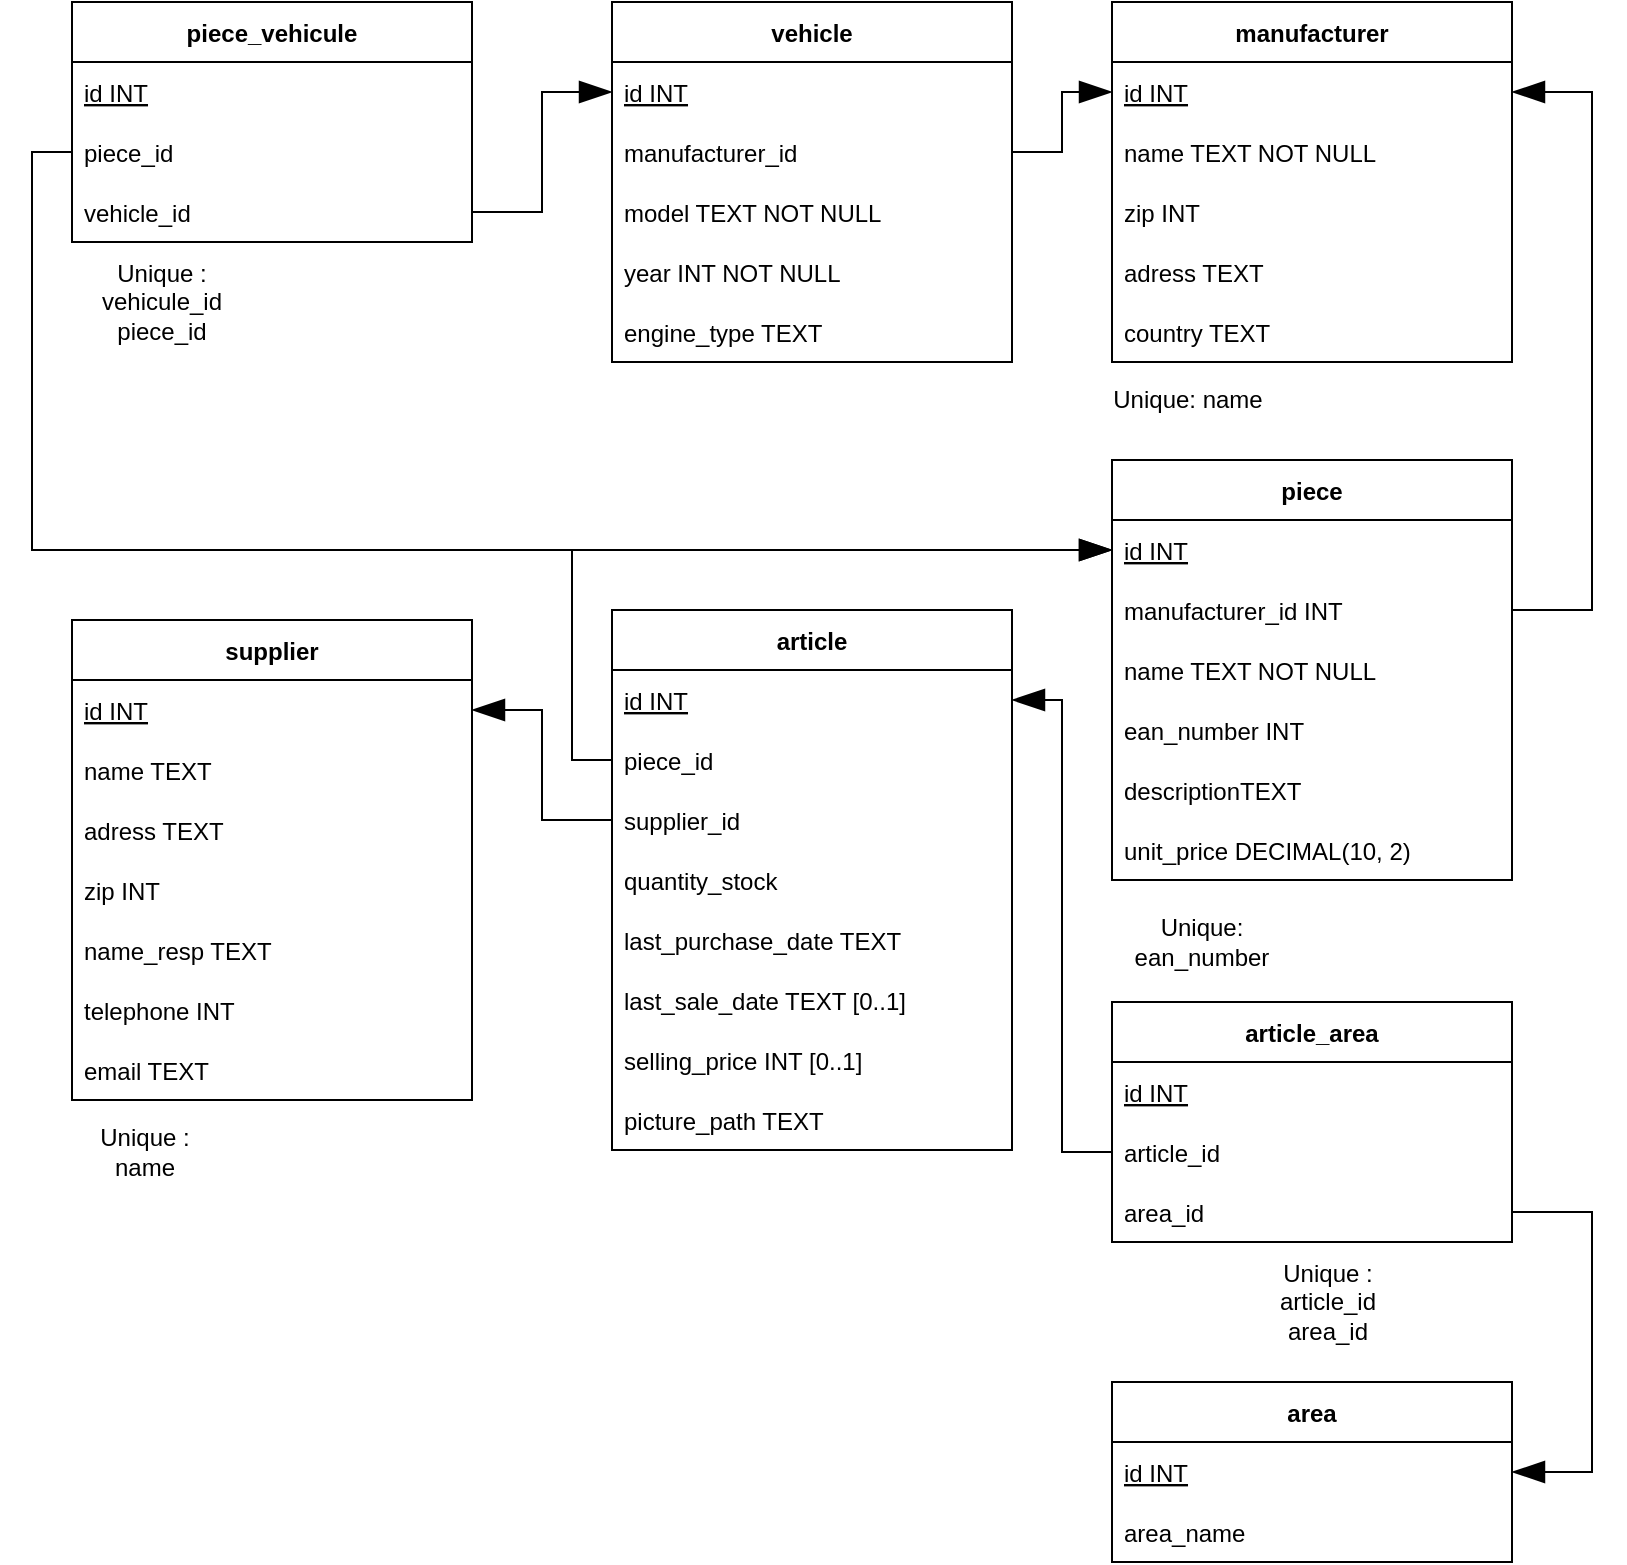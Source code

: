 <mxfile version="15.3.5" type="device"><diagram id="K7fwvD37myLbBK34IP3K" name="Page-1"><mxGraphModel dx="1916" dy="1979" grid="1" gridSize="10" guides="1" tooltips="1" connect="1" arrows="1" fold="1" page="1" pageScale="1" pageWidth="827" pageHeight="1169" math="0" shadow="0"><root><mxCell id="0"/><mxCell id="1" parent="0"/><mxCell id="apC2L8u3RkYpDAEfLvdf-6" value="supplier" style="swimlane;fontStyle=1;childLayout=stackLayout;horizontal=1;startSize=30;horizontalStack=0;resizeParent=1;resizeParentMax=0;resizeLast=0;collapsible=1;marginBottom=0;hachureGap=4;pointerEvents=0;" parent="1" vertex="1"><mxGeometry x="-783" y="-821" width="200" height="240" as="geometry"/></mxCell><mxCell id="s06XaEyw6MpYs0pQ0eKk-23" value="id INT" style="text;strokeColor=none;fillColor=none;align=left;verticalAlign=middle;spacingLeft=4;spacingRight=4;overflow=hidden;points=[[0,0.5],[1,0.5]];portConstraint=eastwest;rotatable=0;fontStyle=4" parent="apC2L8u3RkYpDAEfLvdf-6" vertex="1"><mxGeometry y="30" width="200" height="30" as="geometry"/></mxCell><mxCell id="apC2L8u3RkYpDAEfLvdf-8" value="name TEXT" style="text;strokeColor=none;fillColor=none;align=left;verticalAlign=middle;spacingLeft=4;spacingRight=4;overflow=hidden;points=[[0,0.5],[1,0.5]];portConstraint=eastwest;rotatable=0;" parent="apC2L8u3RkYpDAEfLvdf-6" vertex="1"><mxGeometry y="60" width="200" height="30" as="geometry"/></mxCell><mxCell id="apC2L8u3RkYpDAEfLvdf-9" value="adress TEXT" style="text;strokeColor=none;fillColor=none;align=left;verticalAlign=middle;spacingLeft=4;spacingRight=4;overflow=hidden;points=[[0,0.5],[1,0.5]];portConstraint=eastwest;rotatable=0;" parent="apC2L8u3RkYpDAEfLvdf-6" vertex="1"><mxGeometry y="90" width="200" height="30" as="geometry"/></mxCell><mxCell id="xvgk28yGfG5fPUd4rJ-r-1" value="zip INT" style="text;strokeColor=none;fillColor=none;align=left;verticalAlign=middle;spacingLeft=4;spacingRight=4;overflow=hidden;points=[[0,0.5],[1,0.5]];portConstraint=eastwest;rotatable=0;" parent="apC2L8u3RkYpDAEfLvdf-6" vertex="1"><mxGeometry y="120" width="200" height="30" as="geometry"/></mxCell><mxCell id="apC2L8u3RkYpDAEfLvdf-10" value="name_resp TEXT " style="text;strokeColor=none;fillColor=none;align=left;verticalAlign=middle;spacingLeft=4;spacingRight=4;overflow=hidden;points=[[0,0.5],[1,0.5]];portConstraint=eastwest;rotatable=0;" parent="apC2L8u3RkYpDAEfLvdf-6" vertex="1"><mxGeometry y="150" width="200" height="30" as="geometry"/></mxCell><mxCell id="apC2L8u3RkYpDAEfLvdf-11" value="telephone INT " style="text;strokeColor=none;fillColor=none;align=left;verticalAlign=middle;spacingLeft=4;spacingRight=4;overflow=hidden;points=[[0,0.5],[1,0.5]];portConstraint=eastwest;rotatable=0;" parent="apC2L8u3RkYpDAEfLvdf-6" vertex="1"><mxGeometry y="180" width="200" height="30" as="geometry"/></mxCell><mxCell id="apC2L8u3RkYpDAEfLvdf-12" value="email TEXT " style="text;strokeColor=none;fillColor=none;align=left;verticalAlign=middle;spacingLeft=4;spacingRight=4;overflow=hidden;points=[[0,0.5],[1,0.5]];portConstraint=eastwest;rotatable=0;" parent="apC2L8u3RkYpDAEfLvdf-6" vertex="1"><mxGeometry y="210" width="200" height="30" as="geometry"/></mxCell><mxCell id="apC2L8u3RkYpDAEfLvdf-38" value="piece" style="swimlane;fontStyle=1;childLayout=stackLayout;horizontal=1;startSize=30;horizontalStack=0;resizeParent=1;resizeParentMax=0;resizeLast=0;collapsible=1;marginBottom=0;hachureGap=4;pointerEvents=0;" parent="1" vertex="1"><mxGeometry x="-263" y="-901" width="200" height="210" as="geometry"/></mxCell><mxCell id="apC2L8u3RkYpDAEfLvdf-39" value="id INT" style="text;strokeColor=none;fillColor=none;align=left;verticalAlign=middle;spacingLeft=4;spacingRight=4;overflow=hidden;points=[[0,0.5],[1,0.5]];portConstraint=eastwest;rotatable=0;fontStyle=4" parent="apC2L8u3RkYpDAEfLvdf-38" vertex="1"><mxGeometry y="30" width="200" height="30" as="geometry"/></mxCell><mxCell id="apC2L8u3RkYpDAEfLvdf-96" value="manufacturer_id INT" style="text;strokeColor=none;fillColor=none;align=left;verticalAlign=middle;spacingLeft=4;spacingRight=4;overflow=hidden;points=[[0,0.5],[1,0.5]];portConstraint=eastwest;rotatable=0;fontStyle=0" parent="apC2L8u3RkYpDAEfLvdf-38" vertex="1"><mxGeometry y="60" width="200" height="30" as="geometry"/></mxCell><mxCell id="apC2L8u3RkYpDAEfLvdf-41" value="name TEXT NOT NULL" style="text;strokeColor=none;fillColor=none;align=left;verticalAlign=middle;spacingLeft=4;spacingRight=4;overflow=hidden;points=[[0,0.5],[1,0.5]];portConstraint=eastwest;rotatable=0;" parent="apC2L8u3RkYpDAEfLvdf-38" vertex="1"><mxGeometry y="90" width="200" height="30" as="geometry"/></mxCell><mxCell id="apC2L8u3RkYpDAEfLvdf-95" value="ean_number INT" style="text;strokeColor=none;fillColor=none;align=left;verticalAlign=middle;spacingLeft=4;spacingRight=4;overflow=hidden;points=[[0,0.5],[1,0.5]];portConstraint=eastwest;rotatable=0;" parent="apC2L8u3RkYpDAEfLvdf-38" vertex="1"><mxGeometry y="120" width="200" height="30" as="geometry"/></mxCell><mxCell id="apC2L8u3RkYpDAEfLvdf-42" value="descriptionTEXT" style="text;strokeColor=none;fillColor=none;align=left;verticalAlign=middle;spacingLeft=4;spacingRight=4;overflow=hidden;points=[[0,0.5],[1,0.5]];portConstraint=eastwest;rotatable=0;" parent="apC2L8u3RkYpDAEfLvdf-38" vertex="1"><mxGeometry y="150" width="200" height="30" as="geometry"/></mxCell><mxCell id="apC2L8u3RkYpDAEfLvdf-44" value="unit_price DECIMAL(10, 2)" style="text;strokeColor=none;fillColor=none;align=left;verticalAlign=middle;spacingLeft=4;spacingRight=4;overflow=hidden;points=[[0,0.5],[1,0.5]];portConstraint=eastwest;rotatable=0;" parent="apC2L8u3RkYpDAEfLvdf-38" vertex="1"><mxGeometry y="180" width="200" height="30" as="geometry"/></mxCell><mxCell id="apC2L8u3RkYpDAEfLvdf-58" value="manufacturer" style="swimlane;fontStyle=1;childLayout=stackLayout;horizontal=1;startSize=30;horizontalStack=0;resizeParent=1;resizeParentMax=0;resizeLast=0;collapsible=1;marginBottom=0;hachureGap=4;pointerEvents=0;" parent="1" vertex="1"><mxGeometry x="-263" y="-1130" width="200" height="180" as="geometry"/></mxCell><mxCell id="apC2L8u3RkYpDAEfLvdf-65" value="id INT" style="text;strokeColor=none;fillColor=none;align=left;verticalAlign=middle;spacingLeft=4;spacingRight=4;overflow=hidden;points=[[0,0.5],[1,0.5]];portConstraint=eastwest;rotatable=0;fontStyle=4" parent="apC2L8u3RkYpDAEfLvdf-58" vertex="1"><mxGeometry y="30" width="200" height="30" as="geometry"/></mxCell><mxCell id="apC2L8u3RkYpDAEfLvdf-60" value="name TEXT NOT NULL" style="text;strokeColor=none;fillColor=none;align=left;verticalAlign=middle;spacingLeft=4;spacingRight=4;overflow=hidden;points=[[0,0.5],[1,0.5]];portConstraint=eastwest;rotatable=0;" parent="apC2L8u3RkYpDAEfLvdf-58" vertex="1"><mxGeometry y="60" width="200" height="30" as="geometry"/></mxCell><mxCell id="xvgk28yGfG5fPUd4rJ-r-8" value="zip INT" style="text;strokeColor=none;fillColor=none;align=left;verticalAlign=middle;spacingLeft=4;spacingRight=4;overflow=hidden;points=[[0,0.5],[1,0.5]];portConstraint=eastwest;rotatable=0;" parent="apC2L8u3RkYpDAEfLvdf-58" vertex="1"><mxGeometry y="90" width="200" height="30" as="geometry"/></mxCell><mxCell id="xvgk28yGfG5fPUd4rJ-r-7" value="adress TEXT" style="text;strokeColor=none;fillColor=none;align=left;verticalAlign=middle;spacingLeft=4;spacingRight=4;overflow=hidden;points=[[0,0.5],[1,0.5]];portConstraint=eastwest;rotatable=0;" parent="apC2L8u3RkYpDAEfLvdf-58" vertex="1"><mxGeometry y="120" width="200" height="30" as="geometry"/></mxCell><mxCell id="apC2L8u3RkYpDAEfLvdf-61" value="country TEXT" style="text;strokeColor=none;fillColor=none;align=left;verticalAlign=middle;spacingLeft=4;spacingRight=4;overflow=hidden;points=[[0,0.5],[1,0.5]];portConstraint=eastwest;rotatable=0;" parent="apC2L8u3RkYpDAEfLvdf-58" vertex="1"><mxGeometry y="150" width="200" height="30" as="geometry"/></mxCell><mxCell id="apC2L8u3RkYpDAEfLvdf-66" value="vehicle" style="swimlane;fontStyle=1;childLayout=stackLayout;horizontal=1;startSize=30;horizontalStack=0;resizeParent=1;resizeParentMax=0;resizeLast=0;collapsible=1;marginBottom=0;hachureGap=4;pointerEvents=0;" parent="1" vertex="1"><mxGeometry x="-513" y="-1130" width="200" height="180" as="geometry"/></mxCell><mxCell id="apC2L8u3RkYpDAEfLvdf-67" value="id INT" style="text;strokeColor=none;fillColor=none;align=left;verticalAlign=middle;spacingLeft=4;spacingRight=4;overflow=hidden;points=[[0,0.5],[1,0.5]];portConstraint=eastwest;rotatable=0;fontStyle=4" parent="apC2L8u3RkYpDAEfLvdf-66" vertex="1"><mxGeometry y="30" width="200" height="30" as="geometry"/></mxCell><mxCell id="apC2L8u3RkYpDAEfLvdf-68" value="manufacturer_id" style="text;strokeColor=none;fillColor=none;align=left;verticalAlign=middle;spacingLeft=4;spacingRight=4;overflow=hidden;points=[[0,0.5],[1,0.5]];portConstraint=eastwest;rotatable=0;fontStyle=0" parent="apC2L8u3RkYpDAEfLvdf-66" vertex="1"><mxGeometry y="60" width="200" height="30" as="geometry"/></mxCell><mxCell id="apC2L8u3RkYpDAEfLvdf-70" value="model TEXT NOT NULL" style="text;strokeColor=none;fillColor=none;align=left;verticalAlign=middle;spacingLeft=4;spacingRight=4;overflow=hidden;points=[[0,0.5],[1,0.5]];portConstraint=eastwest;rotatable=0;" parent="apC2L8u3RkYpDAEfLvdf-66" vertex="1"><mxGeometry y="90" width="200" height="30" as="geometry"/></mxCell><mxCell id="apC2L8u3RkYpDAEfLvdf-71" value="year INT NOT NULL" style="text;strokeColor=none;fillColor=none;align=left;verticalAlign=middle;spacingLeft=4;spacingRight=4;overflow=hidden;points=[[0,0.5],[1,0.5]];portConstraint=eastwest;rotatable=0;" parent="apC2L8u3RkYpDAEfLvdf-66" vertex="1"><mxGeometry y="120" width="200" height="30" as="geometry"/></mxCell><mxCell id="ivjKfaGwD2vavoOZvXzB-1" value="engine_type TEXT " style="text;strokeColor=none;fillColor=none;align=left;verticalAlign=middle;spacingLeft=4;spacingRight=4;overflow=hidden;points=[[0,0.5],[1,0.5]];portConstraint=eastwest;rotatable=0;" parent="apC2L8u3RkYpDAEfLvdf-66" vertex="1"><mxGeometry y="150" width="200" height="30" as="geometry"/></mxCell><mxCell id="apC2L8u3RkYpDAEfLvdf-73" value="area" style="swimlane;fontStyle=1;childLayout=stackLayout;horizontal=1;startSize=30;horizontalStack=0;resizeParent=1;resizeParentMax=0;resizeLast=0;collapsible=1;marginBottom=0;hachureGap=4;pointerEvents=0;" parent="1" vertex="1"><mxGeometry x="-263" y="-440" width="200" height="90" as="geometry"/></mxCell><mxCell id="apC2L8u3RkYpDAEfLvdf-74" value="id INT" style="text;strokeColor=none;fillColor=none;align=left;verticalAlign=middle;spacingLeft=4;spacingRight=4;overflow=hidden;points=[[0,0.5],[1,0.5]];portConstraint=eastwest;rotatable=0;fontStyle=4" parent="apC2L8u3RkYpDAEfLvdf-73" vertex="1"><mxGeometry y="30" width="200" height="30" as="geometry"/></mxCell><mxCell id="apC2L8u3RkYpDAEfLvdf-75" value="area_name" style="text;strokeColor=none;fillColor=none;align=left;verticalAlign=middle;spacingLeft=4;spacingRight=4;overflow=hidden;points=[[0,0.5],[1,0.5]];portConstraint=eastwest;rotatable=0;fontStyle=0" parent="apC2L8u3RkYpDAEfLvdf-73" vertex="1"><mxGeometry y="60" width="200" height="30" as="geometry"/></mxCell><mxCell id="apC2L8u3RkYpDAEfLvdf-82" style="edgeStyle=elbowEdgeStyle;rounded=0;orthogonalLoop=1;jettySize=auto;html=1;exitX=1;exitY=0.5;exitDx=0;exitDy=0;entryX=0;entryY=0.5;entryDx=0;entryDy=0;endArrow=blockThin;endFill=1;startSize=14;endSize=14;sourcePerimeterSpacing=8;targetPerimeterSpacing=8;" parent="1" source="apC2L8u3RkYpDAEfLvdf-68" target="apC2L8u3RkYpDAEfLvdf-65" edge="1"><mxGeometry relative="1" as="geometry"/></mxCell><mxCell id="apC2L8u3RkYpDAEfLvdf-85" value="piece_vehicule" style="swimlane;fontStyle=1;childLayout=stackLayout;horizontal=1;startSize=30;horizontalStack=0;resizeParent=1;resizeParentMax=0;resizeLast=0;collapsible=1;marginBottom=0;hachureGap=4;pointerEvents=0;" parent="1" vertex="1"><mxGeometry x="-783" y="-1130" width="200" height="120" as="geometry"/></mxCell><mxCell id="apC2L8u3RkYpDAEfLvdf-86" value="id INT" style="text;strokeColor=none;fillColor=none;align=left;verticalAlign=middle;spacingLeft=4;spacingRight=4;overflow=hidden;points=[[0,0.5],[1,0.5]];portConstraint=eastwest;rotatable=0;fontStyle=4" parent="apC2L8u3RkYpDAEfLvdf-85" vertex="1"><mxGeometry y="30" width="200" height="30" as="geometry"/></mxCell><mxCell id="apC2L8u3RkYpDAEfLvdf-89" value="piece_id" style="text;strokeColor=none;fillColor=none;align=left;verticalAlign=middle;spacingLeft=4;spacingRight=4;overflow=hidden;points=[[0,0.5],[1,0.5]];portConstraint=eastwest;rotatable=0;fontStyle=0" parent="apC2L8u3RkYpDAEfLvdf-85" vertex="1"><mxGeometry y="60" width="200" height="30" as="geometry"/></mxCell><mxCell id="apC2L8u3RkYpDAEfLvdf-88" value="vehicle_id" style="text;strokeColor=none;fillColor=none;align=left;verticalAlign=middle;spacingLeft=4;spacingRight=4;overflow=hidden;points=[[0,0.5],[1,0.5]];portConstraint=eastwest;rotatable=0;fontStyle=0" parent="apC2L8u3RkYpDAEfLvdf-85" vertex="1"><mxGeometry y="90" width="200" height="30" as="geometry"/></mxCell><mxCell id="apC2L8u3RkYpDAEfLvdf-92" style="edgeStyle=elbowEdgeStyle;rounded=0;orthogonalLoop=1;jettySize=auto;html=1;exitX=1;exitY=0.5;exitDx=0;exitDy=0;entryX=0;entryY=0.5;entryDx=0;entryDy=0;endArrow=blockThin;endFill=1;startSize=14;endSize=14;sourcePerimeterSpacing=8;targetPerimeterSpacing=8;" parent="1" source="apC2L8u3RkYpDAEfLvdf-88" target="apC2L8u3RkYpDAEfLvdf-67" edge="1"><mxGeometry relative="1" as="geometry"/></mxCell><mxCell id="apC2L8u3RkYpDAEfLvdf-93" style="edgeStyle=elbowEdgeStyle;rounded=0;orthogonalLoop=1;jettySize=auto;html=1;exitX=0;exitY=0.5;exitDx=0;exitDy=0;entryX=0;entryY=0.5;entryDx=0;entryDy=0;endArrow=blockThin;endFill=1;startSize=14;endSize=14;sourcePerimeterSpacing=8;targetPerimeterSpacing=8;" parent="1" source="apC2L8u3RkYpDAEfLvdf-89" target="apC2L8u3RkYpDAEfLvdf-39" edge="1"><mxGeometry relative="1" as="geometry"><Array as="points"><mxPoint x="-803" y="-951"/><mxPoint x="-853" y="-931"/></Array></mxGeometry></mxCell><mxCell id="s06XaEyw6MpYs0pQ0eKk-1" value="Unique: name" style="text;html=1;strokeColor=none;fillColor=none;align=center;verticalAlign=middle;whiteSpace=wrap;rounded=0;hachureGap=4;pointerEvents=0;" parent="1" vertex="1"><mxGeometry x="-270" y="-941" width="90" height="20" as="geometry"/></mxCell><mxCell id="s06XaEyw6MpYs0pQ0eKk-2" value="Unique :&lt;br&gt;name " style="text;html=1;strokeColor=none;fillColor=none;align=center;verticalAlign=middle;whiteSpace=wrap;rounded=0;hachureGap=4;pointerEvents=0;" parent="1" vertex="1"><mxGeometry x="-783" y="-570" width="73" height="30" as="geometry"/></mxCell><mxCell id="s06XaEyw6MpYs0pQ0eKk-6" value="article" style="swimlane;fontStyle=1;childLayout=stackLayout;horizontal=1;startSize=30;horizontalStack=0;resizeParent=1;resizeParentMax=0;resizeLast=0;collapsible=1;marginBottom=0;hachureGap=4;pointerEvents=0;" parent="1" vertex="1"><mxGeometry x="-513" y="-826" width="200" height="270" as="geometry"/></mxCell><mxCell id="s06XaEyw6MpYs0pQ0eKk-7" value="id INT" style="text;strokeColor=none;fillColor=none;align=left;verticalAlign=middle;spacingLeft=4;spacingRight=4;overflow=hidden;points=[[0,0.5],[1,0.5]];portConstraint=eastwest;rotatable=0;fontStyle=4" parent="s06XaEyw6MpYs0pQ0eKk-6" vertex="1"><mxGeometry y="30" width="200" height="30" as="geometry"/></mxCell><mxCell id="xvgk28yGfG5fPUd4rJ-r-10" value="piece_id" style="text;strokeColor=none;fillColor=none;align=left;verticalAlign=middle;spacingLeft=4;spacingRight=4;overflow=hidden;points=[[0,0.5],[1,0.5]];portConstraint=eastwest;rotatable=0;fontStyle=0" parent="s06XaEyw6MpYs0pQ0eKk-6" vertex="1"><mxGeometry y="60" width="200" height="30" as="geometry"/></mxCell><mxCell id="apC2L8u3RkYpDAEfLvdf-7" value="supplier_id" style="text;strokeColor=none;fillColor=none;align=left;verticalAlign=middle;spacingLeft=4;spacingRight=4;overflow=hidden;points=[[0,0.5],[1,0.5]];portConstraint=eastwest;rotatable=0;fontStyle=0" parent="s06XaEyw6MpYs0pQ0eKk-6" vertex="1"><mxGeometry y="90" width="200" height="30" as="geometry"/></mxCell><mxCell id="s06XaEyw6MpYs0pQ0eKk-20" value="quantity_stock" style="text;strokeColor=none;fillColor=none;align=left;verticalAlign=middle;spacingLeft=4;spacingRight=4;overflow=hidden;points=[[0,0.5],[1,0.5]];portConstraint=eastwest;rotatable=0;" parent="s06XaEyw6MpYs0pQ0eKk-6" vertex="1"><mxGeometry y="120" width="200" height="30" as="geometry"/></mxCell><mxCell id="s06XaEyw6MpYs0pQ0eKk-21" value="last_purchase_date TEXT " style="text;strokeColor=none;fillColor=none;align=left;verticalAlign=middle;spacingLeft=4;spacingRight=4;overflow=hidden;points=[[0,0.5],[1,0.5]];portConstraint=eastwest;rotatable=0;" parent="s06XaEyw6MpYs0pQ0eKk-6" vertex="1"><mxGeometry y="150" width="200" height="30" as="geometry"/></mxCell><mxCell id="apC2L8u3RkYpDAEfLvdf-47" value="last_sale_date TEXT [0..1]" style="text;strokeColor=none;fillColor=none;align=left;verticalAlign=middle;spacingLeft=4;spacingRight=4;overflow=hidden;points=[[0,0.5],[1,0.5]];portConstraint=eastwest;rotatable=0;" parent="s06XaEyw6MpYs0pQ0eKk-6" vertex="1"><mxGeometry y="180" width="200" height="30" as="geometry"/></mxCell><mxCell id="s06XaEyw6MpYs0pQ0eKk-18" value="selling_price INT [0..1]" style="text;strokeColor=none;fillColor=none;align=left;verticalAlign=middle;spacingLeft=4;spacingRight=4;overflow=hidden;points=[[0,0.5],[1,0.5]];portConstraint=eastwest;rotatable=0;fontStyle=0" parent="s06XaEyw6MpYs0pQ0eKk-6" vertex="1"><mxGeometry y="210" width="200" height="30" as="geometry"/></mxCell><mxCell id="xvgk28yGfG5fPUd4rJ-r-9" value="picture_path TEXT" style="text;strokeColor=none;fillColor=none;align=left;verticalAlign=middle;spacingLeft=4;spacingRight=4;overflow=hidden;points=[[0,0.5],[1,0.5]];portConstraint=eastwest;rotatable=0;fontStyle=0" parent="s06XaEyw6MpYs0pQ0eKk-6" vertex="1"><mxGeometry y="240" width="200" height="30" as="geometry"/></mxCell><mxCell id="s06XaEyw6MpYs0pQ0eKk-24" style="edgeStyle=elbowEdgeStyle;rounded=0;orthogonalLoop=1;jettySize=auto;html=1;exitX=0;exitY=0.5;exitDx=0;exitDy=0;entryX=1;entryY=0.5;entryDx=0;entryDy=0;endArrow=blockThin;endFill=1;startSize=14;endSize=14;sourcePerimeterSpacing=8;targetPerimeterSpacing=8;" parent="1" source="apC2L8u3RkYpDAEfLvdf-7" target="s06XaEyw6MpYs0pQ0eKk-23" edge="1"><mxGeometry relative="1" as="geometry"/></mxCell><mxCell id="xvgk28yGfG5fPUd4rJ-r-5" style="edgeStyle=elbowEdgeStyle;rounded=0;orthogonalLoop=1;jettySize=auto;html=1;exitX=1;exitY=0.5;exitDx=0;exitDy=0;entryX=1;entryY=0.5;entryDx=0;entryDy=0;endArrow=blockThin;endFill=1;startSize=14;endSize=14;sourcePerimeterSpacing=8;targetPerimeterSpacing=8;" parent="1" source="apC2L8u3RkYpDAEfLvdf-96" target="apC2L8u3RkYpDAEfLvdf-65" edge="1"><mxGeometry relative="1" as="geometry"><Array as="points"><mxPoint x="-23" y="-961"/></Array></mxGeometry></mxCell><mxCell id="xvgk28yGfG5fPUd4rJ-r-11" style="edgeStyle=elbowEdgeStyle;rounded=0;orthogonalLoop=1;jettySize=auto;html=1;entryX=0;entryY=0.5;entryDx=0;entryDy=0;endArrow=blockThin;endFill=1;startSize=14;endSize=14;sourcePerimeterSpacing=8;targetPerimeterSpacing=8;exitX=0;exitY=0.5;exitDx=0;exitDy=0;" parent="1" source="xvgk28yGfG5fPUd4rJ-r-10" target="apC2L8u3RkYpDAEfLvdf-39" edge="1"><mxGeometry relative="1" as="geometry"><mxPoint x="-513" y="-751" as="sourcePoint"/><Array as="points"><mxPoint x="-533" y="-721"/></Array></mxGeometry></mxCell><mxCell id="xvgk28yGfG5fPUd4rJ-r-12" value="article_area" style="swimlane;fontStyle=1;childLayout=stackLayout;horizontal=1;startSize=30;horizontalStack=0;resizeParent=1;resizeParentMax=0;resizeLast=0;collapsible=1;marginBottom=0;hachureGap=4;pointerEvents=0;" parent="1" vertex="1"><mxGeometry x="-263" y="-630" width="200" height="120" as="geometry"/></mxCell><mxCell id="ivjKfaGwD2vavoOZvXzB-6" value="id INT" style="text;strokeColor=none;fillColor=none;align=left;verticalAlign=middle;spacingLeft=4;spacingRight=4;overflow=hidden;points=[[0,0.5],[1,0.5]];portConstraint=eastwest;rotatable=0;fontStyle=4" parent="xvgk28yGfG5fPUd4rJ-r-12" vertex="1"><mxGeometry y="30" width="200" height="30" as="geometry"/></mxCell><mxCell id="xvgk28yGfG5fPUd4rJ-r-13" value="article_id" style="text;strokeColor=none;fillColor=none;align=left;verticalAlign=middle;spacingLeft=4;spacingRight=4;overflow=hidden;points=[[0,0.5],[1,0.5]];portConstraint=eastwest;rotatable=0;fontStyle=0" parent="xvgk28yGfG5fPUd4rJ-r-12" vertex="1"><mxGeometry y="60" width="200" height="30" as="geometry"/></mxCell><mxCell id="xvgk28yGfG5fPUd4rJ-r-14" value="area_id" style="text;strokeColor=none;fillColor=none;align=left;verticalAlign=middle;spacingLeft=4;spacingRight=4;overflow=hidden;points=[[0,0.5],[1,0.5]];portConstraint=eastwest;rotatable=0;fontStyle=0" parent="xvgk28yGfG5fPUd4rJ-r-12" vertex="1"><mxGeometry y="90" width="200" height="30" as="geometry"/></mxCell><mxCell id="xvgk28yGfG5fPUd4rJ-r-16" style="edgeStyle=elbowEdgeStyle;rounded=0;orthogonalLoop=1;jettySize=auto;html=1;exitX=1;exitY=0.5;exitDx=0;exitDy=0;entryX=0;entryY=0.5;entryDx=0;entryDy=0;endArrow=none;endFill=0;startSize=14;endSize=14;sourcePerimeterSpacing=8;targetPerimeterSpacing=8;startArrow=blockThin;startFill=1;" parent="1" source="s06XaEyw6MpYs0pQ0eKk-7" target="xvgk28yGfG5fPUd4rJ-r-13" edge="1"><mxGeometry relative="1" as="geometry"/></mxCell><mxCell id="xvgk28yGfG5fPUd4rJ-r-17" style="edgeStyle=elbowEdgeStyle;rounded=0;orthogonalLoop=1;jettySize=auto;html=1;entryX=1;entryY=0.5;entryDx=0;entryDy=0;endArrow=none;endFill=0;startSize=14;endSize=14;sourcePerimeterSpacing=8;targetPerimeterSpacing=8;exitX=1;exitY=0.5;exitDx=0;exitDy=0;startArrow=blockThin;startFill=1;" parent="1" source="apC2L8u3RkYpDAEfLvdf-74" target="xvgk28yGfG5fPUd4rJ-r-14" edge="1"><mxGeometry relative="1" as="geometry"><mxPoint x="-13" y="-391" as="sourcePoint"/><Array as="points"><mxPoint x="-23" y="-451"/></Array></mxGeometry></mxCell><mxCell id="ivjKfaGwD2vavoOZvXzB-2" value="Unique : &lt;br&gt;vehicule_id &lt;br&gt;piece_id" style="text;html=1;strokeColor=none;fillColor=none;align=center;verticalAlign=middle;whiteSpace=wrap;rounded=0;hachureGap=4;pointerEvents=0;" parent="1" vertex="1"><mxGeometry x="-783" y="-1000" width="90" height="40" as="geometry"/></mxCell><mxCell id="ivjKfaGwD2vavoOZvXzB-3" value="Unique: ean_number" style="text;html=1;strokeColor=none;fillColor=none;align=center;verticalAlign=middle;whiteSpace=wrap;rounded=0;hachureGap=4;pointerEvents=0;" parent="1" vertex="1"><mxGeometry x="-263" y="-670" width="90" height="20" as="geometry"/></mxCell><mxCell id="ivjKfaGwD2vavoOZvXzB-8" value="Unique : &lt;br&gt;article_id &lt;br&gt;area_id" style="text;html=1;strokeColor=none;fillColor=none;align=center;verticalAlign=middle;whiteSpace=wrap;rounded=0;hachureGap=4;pointerEvents=0;" parent="1" vertex="1"><mxGeometry x="-200" y="-500" width="90" height="40" as="geometry"/></mxCell></root></mxGraphModel></diagram></mxfile>